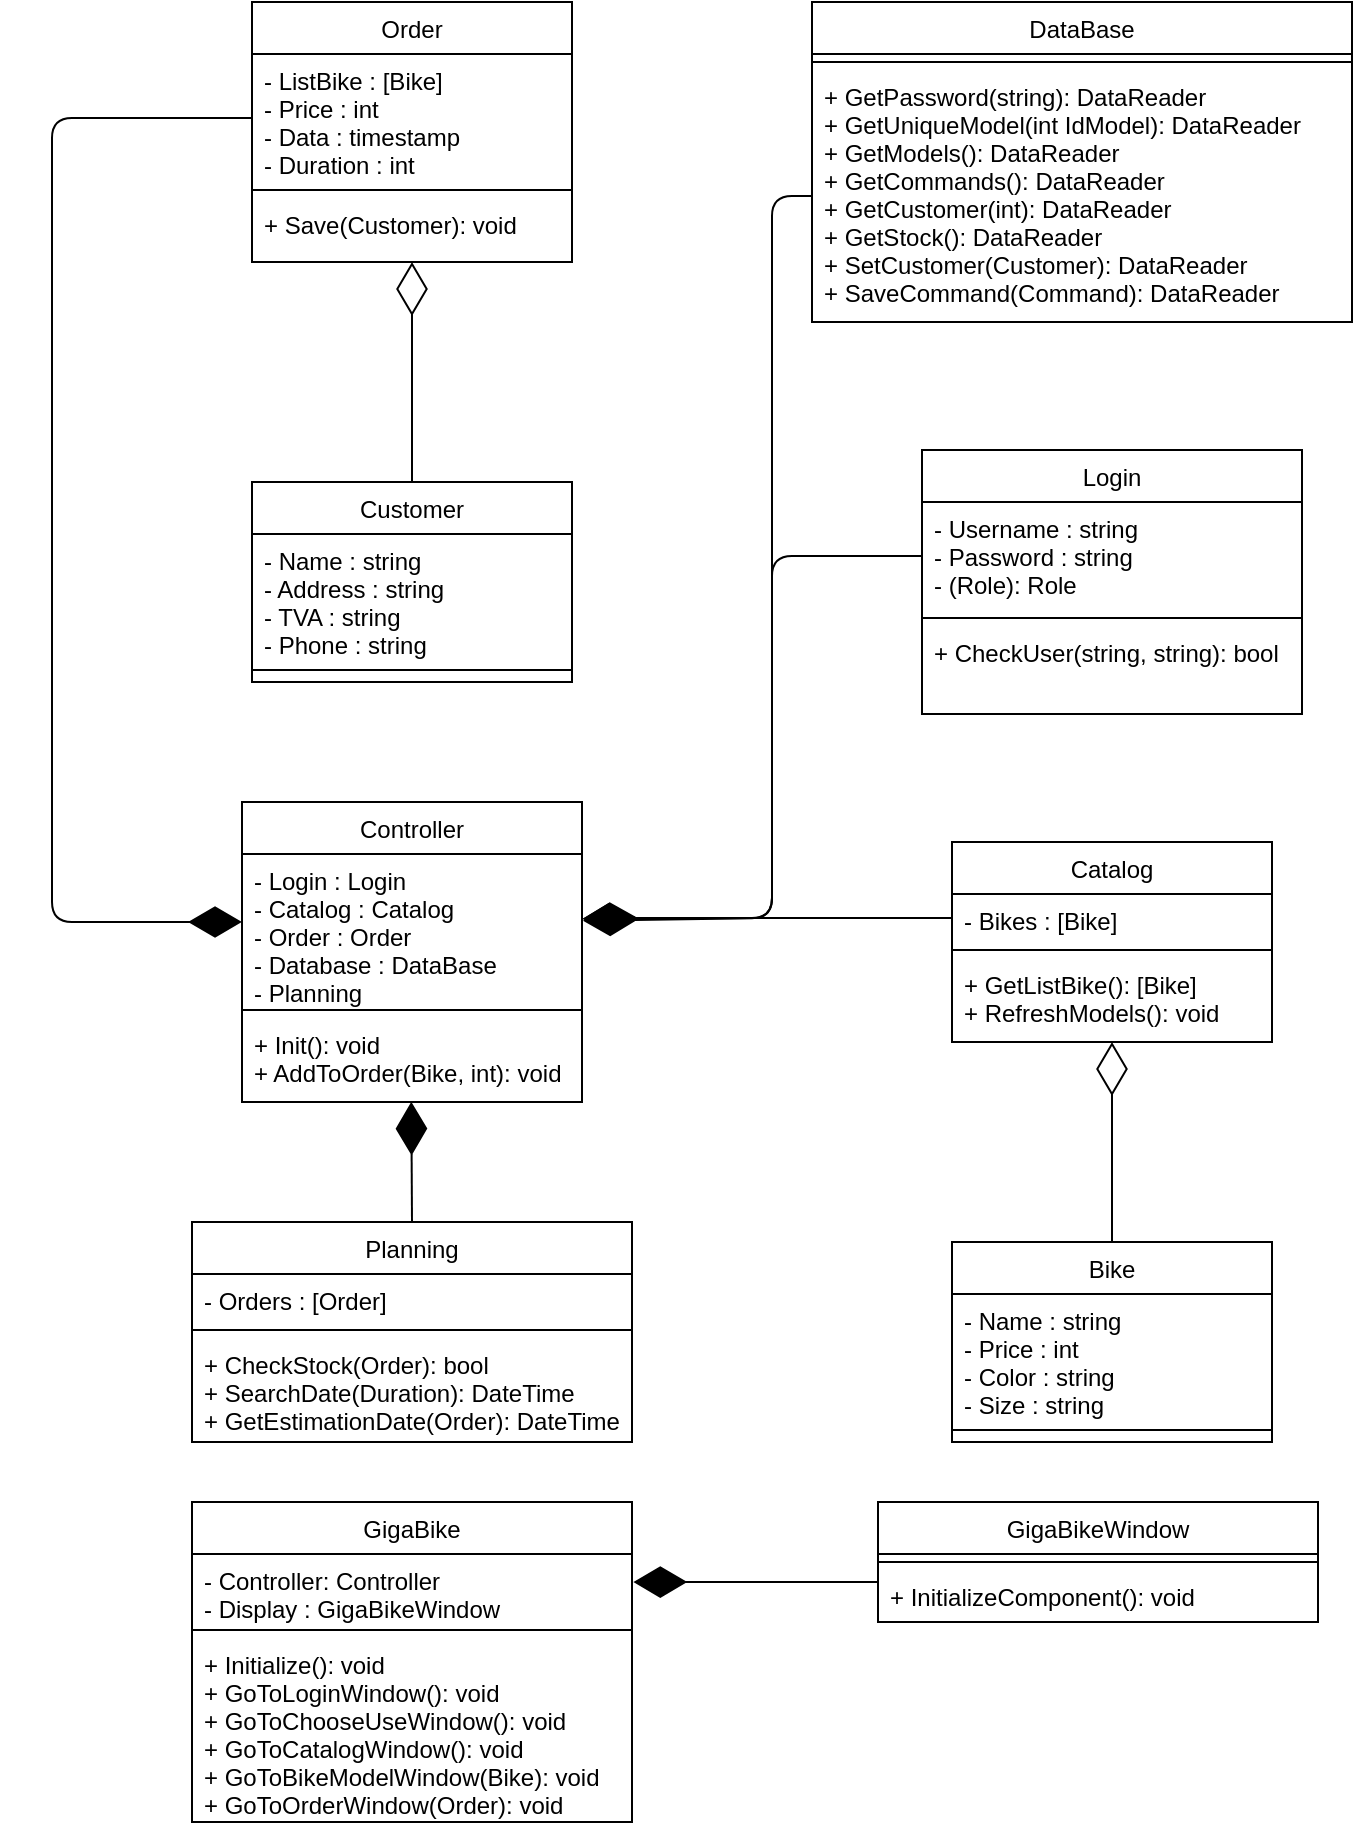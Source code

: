 <mxfile version="13.9.9" type="device"><diagram id="C5RBs43oDa-KdzZeNtuy" name="Page-1"><mxGraphModel dx="868" dy="510" grid="1" gridSize="10" guides="1" tooltips="1" connect="1" arrows="1" fold="1" page="1" pageScale="1" pageWidth="827" pageHeight="1169" math="0" shadow="0"><root><mxCell id="WIyWlLk6GJQsqaUBKTNV-0"/><mxCell id="WIyWlLk6GJQsqaUBKTNV-1" parent="WIyWlLk6GJQsqaUBKTNV-0"/><mxCell id="zkfFHV4jXpPFQw0GAbJ--0" value="Order" style="swimlane;fontStyle=0;align=center;verticalAlign=top;childLayout=stackLayout;horizontal=1;startSize=26;horizontalStack=0;resizeParent=1;resizeLast=0;collapsible=1;marginBottom=0;rounded=0;shadow=0;strokeWidth=1;" parent="WIyWlLk6GJQsqaUBKTNV-1" vertex="1"><mxGeometry x="220" y="20" width="160" height="130" as="geometry"><mxRectangle x="230" y="140" width="160" height="26" as="alternateBounds"/></mxGeometry></mxCell><mxCell id="zkfFHV4jXpPFQw0GAbJ--1" value="- ListBike : [Bike]&#10;- Price : int&#10;- Data : timestamp&#10;- Duration : int" style="text;align=left;verticalAlign=top;spacingLeft=4;spacingRight=4;overflow=hidden;rotatable=0;points=[[0,0.5],[1,0.5]];portConstraint=eastwest;" parent="zkfFHV4jXpPFQw0GAbJ--0" vertex="1"><mxGeometry y="26" width="160" height="64" as="geometry"/></mxCell><mxCell id="zkfFHV4jXpPFQw0GAbJ--4" value="" style="line;html=1;strokeWidth=1;align=left;verticalAlign=middle;spacingTop=-1;spacingLeft=3;spacingRight=3;rotatable=0;labelPosition=right;points=[];portConstraint=eastwest;" parent="zkfFHV4jXpPFQw0GAbJ--0" vertex="1"><mxGeometry y="90" width="160" height="8" as="geometry"/></mxCell><mxCell id="ZsbEfw2_zw6mCOXpw0YS-1" value="+ Save(Customer): void" style="text;align=left;verticalAlign=top;spacingLeft=4;spacingRight=4;overflow=hidden;rotatable=0;points=[[0,0.5],[1,0.5]];portConstraint=eastwest;" parent="zkfFHV4jXpPFQw0GAbJ--0" vertex="1"><mxGeometry y="98" width="160" height="30" as="geometry"/></mxCell><mxCell id="zkfFHV4jXpPFQw0GAbJ--6" value="Customer" style="swimlane;fontStyle=0;align=center;verticalAlign=top;childLayout=stackLayout;horizontal=1;startSize=26;horizontalStack=0;resizeParent=1;resizeLast=0;collapsible=1;marginBottom=0;rounded=0;shadow=0;strokeWidth=1;" parent="WIyWlLk6GJQsqaUBKTNV-1" vertex="1"><mxGeometry x="220" y="260" width="160" height="100" as="geometry"><mxRectangle x="130" y="380" width="160" height="26" as="alternateBounds"/></mxGeometry></mxCell><mxCell id="zkfFHV4jXpPFQw0GAbJ--7" value="- Name : string&#10;- Address : string&#10;- TVA : string&#10;- Phone : string" style="text;align=left;verticalAlign=top;spacingLeft=4;spacingRight=4;overflow=hidden;rotatable=0;points=[[0,0.5],[1,0.5]];portConstraint=eastwest;" parent="zkfFHV4jXpPFQw0GAbJ--6" vertex="1"><mxGeometry y="26" width="160" height="64" as="geometry"/></mxCell><mxCell id="zkfFHV4jXpPFQw0GAbJ--9" value="" style="line;html=1;strokeWidth=1;align=left;verticalAlign=middle;spacingTop=-1;spacingLeft=3;spacingRight=3;rotatable=0;labelPosition=right;points=[];portConstraint=eastwest;" parent="zkfFHV4jXpPFQw0GAbJ--6" vertex="1"><mxGeometry y="90" width="160" height="8" as="geometry"/></mxCell><mxCell id="zkfFHV4jXpPFQw0GAbJ--13" value="Login" style="swimlane;fontStyle=0;align=center;verticalAlign=top;childLayout=stackLayout;horizontal=1;startSize=26;horizontalStack=0;resizeParent=1;resizeLast=0;collapsible=1;marginBottom=0;rounded=0;shadow=0;strokeWidth=1;" parent="WIyWlLk6GJQsqaUBKTNV-1" vertex="1"><mxGeometry x="555" y="244" width="190" height="132" as="geometry"><mxRectangle x="340" y="380" width="170" height="26" as="alternateBounds"/></mxGeometry></mxCell><mxCell id="zkfFHV4jXpPFQw0GAbJ--14" value="- Username : string&#10;- Password : string&#10;- (Role): Role" style="text;align=left;verticalAlign=top;spacingLeft=4;spacingRight=4;overflow=hidden;rotatable=0;points=[[0,0.5],[1,0.5]];portConstraint=eastwest;" parent="zkfFHV4jXpPFQw0GAbJ--13" vertex="1"><mxGeometry y="26" width="190" height="54" as="geometry"/></mxCell><mxCell id="zkfFHV4jXpPFQw0GAbJ--15" value="" style="line;html=1;strokeWidth=1;align=left;verticalAlign=middle;spacingTop=-1;spacingLeft=3;spacingRight=3;rotatable=0;labelPosition=right;points=[];portConstraint=eastwest;" parent="zkfFHV4jXpPFQw0GAbJ--13" vertex="1"><mxGeometry y="80" width="190" height="8" as="geometry"/></mxCell><mxCell id="ZsbEfw2_zw6mCOXpw0YS-6" value="+ CheckUser(string, string): bool" style="text;align=left;verticalAlign=top;spacingLeft=4;spacingRight=4;overflow=hidden;rotatable=0;points=[[0,0.5],[1,0.5]];portConstraint=eastwest;" parent="zkfFHV4jXpPFQw0GAbJ--13" vertex="1"><mxGeometry y="88" width="190" height="22" as="geometry"/></mxCell><mxCell id="zkfFHV4jXpPFQw0GAbJ--17" value="DataBase" style="swimlane;fontStyle=0;align=center;verticalAlign=top;childLayout=stackLayout;horizontal=1;startSize=26;horizontalStack=0;resizeParent=1;resizeLast=0;collapsible=1;marginBottom=0;rounded=0;shadow=0;strokeWidth=1;" parent="WIyWlLk6GJQsqaUBKTNV-1" vertex="1"><mxGeometry x="500" y="20" width="270" height="160" as="geometry"><mxRectangle x="550" y="140" width="160" height="26" as="alternateBounds"/></mxGeometry></mxCell><mxCell id="zkfFHV4jXpPFQw0GAbJ--23" value="" style="line;html=1;strokeWidth=1;align=left;verticalAlign=middle;spacingTop=-1;spacingLeft=3;spacingRight=3;rotatable=0;labelPosition=right;points=[];portConstraint=eastwest;" parent="zkfFHV4jXpPFQw0GAbJ--17" vertex="1"><mxGeometry y="26" width="270" height="8" as="geometry"/></mxCell><mxCell id="zkfFHV4jXpPFQw0GAbJ--24" value="+ GetPassword(string): DataReader&#10;+ GetUniqueModel(int IdModel): DataReader&#10;+ GetModels(): DataReader&#10;+ GetCommands(): DataReader&#10;+ GetCustomer(int): DataReader&#10;+ GetStock(): DataReader&#10;+ SetCustomer(Customer): DataReader&#10;+ SaveCommand(Command): DataReader" style="text;align=left;verticalAlign=top;spacingLeft=4;spacingRight=4;overflow=hidden;rotatable=0;points=[[0,0.5],[1,0.5]];portConstraint=eastwest;" parent="zkfFHV4jXpPFQw0GAbJ--17" vertex="1"><mxGeometry y="34" width="270" height="126" as="geometry"/></mxCell><mxCell id="QDqaS3SxvwUsBoXlQpis-1" value="" style="endArrow=diamondThin;endFill=0;endSize=24;html=1;exitX=0.5;exitY=0;exitDx=0;exitDy=0;entryX=0.5;entryY=1;entryDx=0;entryDy=0;" parent="WIyWlLk6GJQsqaUBKTNV-1" source="zkfFHV4jXpPFQw0GAbJ--6" target="zkfFHV4jXpPFQw0GAbJ--0" edge="1"><mxGeometry width="160" relative="1" as="geometry"><mxPoint x="380" y="370" as="sourcePoint"/><mxPoint x="540" y="370" as="targetPoint"/></mxGeometry></mxCell><mxCell id="ZsbEfw2_zw6mCOXpw0YS-2" value="Catalog" style="swimlane;fontStyle=0;align=center;verticalAlign=top;childLayout=stackLayout;horizontal=1;startSize=26;horizontalStack=0;resizeParent=1;resizeLast=0;collapsible=1;marginBottom=0;rounded=0;shadow=0;strokeWidth=1;" parent="WIyWlLk6GJQsqaUBKTNV-1" vertex="1"><mxGeometry x="570" y="440" width="160" height="100" as="geometry"><mxRectangle x="130" y="380" width="160" height="26" as="alternateBounds"/></mxGeometry></mxCell><mxCell id="ZsbEfw2_zw6mCOXpw0YS-3" value="- Bikes : [Bike]" style="text;align=left;verticalAlign=top;spacingLeft=4;spacingRight=4;overflow=hidden;rotatable=0;points=[[0,0.5],[1,0.5]];portConstraint=eastwest;" parent="ZsbEfw2_zw6mCOXpw0YS-2" vertex="1"><mxGeometry y="26" width="160" height="24" as="geometry"/></mxCell><mxCell id="ZsbEfw2_zw6mCOXpw0YS-4" value="" style="line;html=1;strokeWidth=1;align=left;verticalAlign=middle;spacingTop=-1;spacingLeft=3;spacingRight=3;rotatable=0;labelPosition=right;points=[];portConstraint=eastwest;" parent="ZsbEfw2_zw6mCOXpw0YS-2" vertex="1"><mxGeometry y="50" width="160" height="8" as="geometry"/></mxCell><mxCell id="ZsbEfw2_zw6mCOXpw0YS-5" value="+ GetListBike(): [Bike]&#10;+ RefreshModels(): void" style="text;align=left;verticalAlign=top;spacingLeft=4;spacingRight=4;overflow=hidden;rotatable=0;points=[[0,0.5],[1,0.5]];portConstraint=eastwest;" parent="ZsbEfw2_zw6mCOXpw0YS-2" vertex="1"><mxGeometry y="58" width="160" height="42" as="geometry"/></mxCell><mxCell id="ZsbEfw2_zw6mCOXpw0YS-7" value="Bike" style="swimlane;fontStyle=0;align=center;verticalAlign=top;childLayout=stackLayout;horizontal=1;startSize=26;horizontalStack=0;resizeParent=1;resizeLast=0;collapsible=1;marginBottom=0;rounded=0;shadow=0;strokeWidth=1;" parent="WIyWlLk6GJQsqaUBKTNV-1" vertex="1"><mxGeometry x="570" y="640" width="160" height="100" as="geometry"><mxRectangle x="130" y="380" width="160" height="26" as="alternateBounds"/></mxGeometry></mxCell><mxCell id="ZsbEfw2_zw6mCOXpw0YS-8" value="- Name : string&#10;- Price : int&#10;- Color : string&#10;- Size : string" style="text;align=left;verticalAlign=top;spacingLeft=4;spacingRight=4;overflow=hidden;rotatable=0;points=[[0,0.5],[1,0.5]];portConstraint=eastwest;" parent="ZsbEfw2_zw6mCOXpw0YS-7" vertex="1"><mxGeometry y="26" width="160" height="64" as="geometry"/></mxCell><mxCell id="ZsbEfw2_zw6mCOXpw0YS-9" value="" style="line;html=1;strokeWidth=1;align=left;verticalAlign=middle;spacingTop=-1;spacingLeft=3;spacingRight=3;rotatable=0;labelPosition=right;points=[];portConstraint=eastwest;" parent="ZsbEfw2_zw6mCOXpw0YS-7" vertex="1"><mxGeometry y="90" width="160" height="8" as="geometry"/></mxCell><mxCell id="ZsbEfw2_zw6mCOXpw0YS-11" value="Controller" style="swimlane;fontStyle=0;align=center;verticalAlign=top;childLayout=stackLayout;horizontal=1;startSize=26;horizontalStack=0;resizeParent=1;resizeLast=0;collapsible=1;marginBottom=0;rounded=0;shadow=0;strokeWidth=1;" parent="WIyWlLk6GJQsqaUBKTNV-1" vertex="1"><mxGeometry x="215" y="420" width="170" height="150" as="geometry"><mxRectangle x="130" y="380" width="160" height="26" as="alternateBounds"/></mxGeometry></mxCell><mxCell id="ZsbEfw2_zw6mCOXpw0YS-12" value="- Login : Login&#10;- Catalog : Catalog&#10;- Order : Order&#10;- Database : DataBase&#10;- Planning" style="text;align=left;verticalAlign=top;spacingLeft=4;spacingRight=4;overflow=hidden;rotatable=0;points=[[0,0.5],[1,0.5]];portConstraint=eastwest;" parent="ZsbEfw2_zw6mCOXpw0YS-11" vertex="1"><mxGeometry y="26" width="170" height="74" as="geometry"/></mxCell><mxCell id="ZsbEfw2_zw6mCOXpw0YS-13" value="" style="line;html=1;strokeWidth=1;align=left;verticalAlign=middle;spacingTop=-1;spacingLeft=3;spacingRight=3;rotatable=0;labelPosition=right;points=[];portConstraint=eastwest;" parent="ZsbEfw2_zw6mCOXpw0YS-11" vertex="1"><mxGeometry y="100" width="170" height="8" as="geometry"/></mxCell><mxCell id="ZsbEfw2_zw6mCOXpw0YS-14" value="+ Init(): void&#10;+ AddToOrder(Bike, int): void" style="text;align=left;verticalAlign=top;spacingLeft=4;spacingRight=4;overflow=hidden;rotatable=0;points=[[0,0.5],[1,0.5]];portConstraint=eastwest;" parent="ZsbEfw2_zw6mCOXpw0YS-11" vertex="1"><mxGeometry y="108" width="170" height="42" as="geometry"/></mxCell><mxCell id="ZsbEfw2_zw6mCOXpw0YS-15" value="GigaBike" style="swimlane;fontStyle=0;align=center;verticalAlign=top;childLayout=stackLayout;horizontal=1;startSize=26;horizontalStack=0;resizeParent=1;resizeLast=0;collapsible=1;marginBottom=0;rounded=0;shadow=0;strokeWidth=1;" parent="WIyWlLk6GJQsqaUBKTNV-1" vertex="1"><mxGeometry x="190" y="770" width="220" height="160" as="geometry"><mxRectangle x="130" y="380" width="160" height="26" as="alternateBounds"/></mxGeometry></mxCell><mxCell id="ZsbEfw2_zw6mCOXpw0YS-16" value="- Controller: Controller&#10;- Display : GigaBikeWindow" style="text;align=left;verticalAlign=top;spacingLeft=4;spacingRight=4;overflow=hidden;rotatable=0;points=[[0,0.5],[1,0.5]];portConstraint=eastwest;" parent="ZsbEfw2_zw6mCOXpw0YS-15" vertex="1"><mxGeometry y="26" width="220" height="34" as="geometry"/></mxCell><mxCell id="ZsbEfw2_zw6mCOXpw0YS-17" value="" style="line;html=1;strokeWidth=1;align=left;verticalAlign=middle;spacingTop=-1;spacingLeft=3;spacingRight=3;rotatable=0;labelPosition=right;points=[];portConstraint=eastwest;" parent="ZsbEfw2_zw6mCOXpw0YS-15" vertex="1"><mxGeometry y="60" width="220" height="8" as="geometry"/></mxCell><mxCell id="ZsbEfw2_zw6mCOXpw0YS-18" value="+ Initialize(): void&#10;+ GoToLoginWindow(): void&#10;+ GoToChooseUseWindow(): void&#10;+ GoToCatalogWindow(): void&#10;+ GoToBikeModelWindow(Bike): void&#10;+ GoToOrderWindow(Order): void&#10;" style="text;align=left;verticalAlign=top;spacingLeft=4;spacingRight=4;overflow=hidden;rotatable=0;points=[[0,0.5],[1,0.5]];portConstraint=eastwest;" parent="ZsbEfw2_zw6mCOXpw0YS-15" vertex="1"><mxGeometry y="68" width="220" height="92" as="geometry"/></mxCell><mxCell id="ZsbEfw2_zw6mCOXpw0YS-19" value="GigaBikeWindow" style="swimlane;fontStyle=0;align=center;verticalAlign=top;childLayout=stackLayout;horizontal=1;startSize=26;horizontalStack=0;resizeParent=1;resizeLast=0;collapsible=1;marginBottom=0;rounded=0;shadow=0;strokeWidth=1;" parent="WIyWlLk6GJQsqaUBKTNV-1" vertex="1"><mxGeometry x="533" y="770" width="220" height="60" as="geometry"><mxRectangle x="130" y="380" width="160" height="26" as="alternateBounds"/></mxGeometry></mxCell><mxCell id="ZsbEfw2_zw6mCOXpw0YS-21" value="" style="line;html=1;strokeWidth=1;align=left;verticalAlign=middle;spacingTop=-1;spacingLeft=3;spacingRight=3;rotatable=0;labelPosition=right;points=[];portConstraint=eastwest;" parent="ZsbEfw2_zw6mCOXpw0YS-19" vertex="1"><mxGeometry y="26" width="220" height="8" as="geometry"/></mxCell><mxCell id="ZsbEfw2_zw6mCOXpw0YS-22" value="+ InitializeComponent(): void" style="text;align=left;verticalAlign=top;spacingLeft=4;spacingRight=4;overflow=hidden;rotatable=0;points=[[0,0.5],[1,0.5]];portConstraint=eastwest;" parent="ZsbEfw2_zw6mCOXpw0YS-19" vertex="1"><mxGeometry y="34" width="220" height="26" as="geometry"/></mxCell><mxCell id="ZsbEfw2_zw6mCOXpw0YS-24" value="" style="endArrow=diamondThin;endFill=1;endSize=24;html=1;entryX=1.003;entryY=0.412;entryDx=0;entryDy=0;exitX=0;exitY=0.231;exitDx=0;exitDy=0;exitPerimeter=0;entryPerimeter=0;" parent="WIyWlLk6GJQsqaUBKTNV-1" source="ZsbEfw2_zw6mCOXpw0YS-22" target="ZsbEfw2_zw6mCOXpw0YS-16" edge="1"><mxGeometry width="160" relative="1" as="geometry"><mxPoint x="533" y="773" as="sourcePoint"/><mxPoint x="574" y="856" as="targetPoint"/></mxGeometry></mxCell><mxCell id="ZsbEfw2_zw6mCOXpw0YS-26" value="" style="endArrow=diamondThin;endFill=1;endSize=24;html=1;entryX=1.003;entryY=0.451;entryDx=0;entryDy=0;exitX=0;exitY=0.5;exitDx=0;exitDy=0;entryPerimeter=0;" parent="WIyWlLk6GJQsqaUBKTNV-1" source="zkfFHV4jXpPFQw0GAbJ--14" target="ZsbEfw2_zw6mCOXpw0YS-12" edge="1"><mxGeometry width="160" relative="1" as="geometry"><mxPoint x="320" y="320" as="sourcePoint"/><mxPoint x="480" y="320" as="targetPoint"/><Array as="points"><mxPoint x="480" y="297"/><mxPoint x="480" y="478"/></Array></mxGeometry></mxCell><mxCell id="ZsbEfw2_zw6mCOXpw0YS-27" value="" style="endArrow=diamondThin;endFill=1;endSize=24;html=1;entryX=1.001;entryY=0.438;entryDx=0;entryDy=0;exitX=0;exitY=0.5;exitDx=0;exitDy=0;entryPerimeter=0;" parent="WIyWlLk6GJQsqaUBKTNV-1" source="ZsbEfw2_zw6mCOXpw0YS-3" target="ZsbEfw2_zw6mCOXpw0YS-12" edge="1"><mxGeometry width="160" relative="1" as="geometry"><mxPoint x="320" y="320" as="sourcePoint"/><mxPoint x="480" y="320" as="targetPoint"/><Array as="points"><mxPoint x="480" y="478"/></Array></mxGeometry></mxCell><mxCell id="ZsbEfw2_zw6mCOXpw0YS-28" value="" style="endArrow=diamondThin;endFill=1;endSize=24;html=1;exitX=0;exitY=0.5;exitDx=0;exitDy=0;entryX=1.003;entryY=0.436;entryDx=0;entryDy=0;entryPerimeter=0;" parent="WIyWlLk6GJQsqaUBKTNV-1" source="zkfFHV4jXpPFQw0GAbJ--24" target="ZsbEfw2_zw6mCOXpw0YS-12" edge="1"><mxGeometry width="160" relative="1" as="geometry"><mxPoint x="595" y="260" as="sourcePoint"/><mxPoint x="387" y="478" as="targetPoint"/><Array as="points"><mxPoint x="480" y="117"/><mxPoint x="480" y="478"/><mxPoint x="400" y="478"/></Array></mxGeometry></mxCell><mxCell id="ZsbEfw2_zw6mCOXpw0YS-29" value="" style="endArrow=diamondThin;endFill=1;endSize=24;html=1;exitX=0;exitY=0.5;exitDx=0;exitDy=0;" parent="WIyWlLk6GJQsqaUBKTNV-1" source="zkfFHV4jXpPFQw0GAbJ--1" edge="1"><mxGeometry width="160" relative="1" as="geometry"><mxPoint x="140" y="220" as="sourcePoint"/><mxPoint x="215" y="480" as="targetPoint"/><Array as="points"><mxPoint x="120" y="78"/><mxPoint x="120" y="480"/></Array></mxGeometry></mxCell><mxCell id="ZsbEfw2_zw6mCOXpw0YS-30" value="" style="endArrow=diamondThin;endFill=0;endSize=24;html=1;entryX=0.5;entryY=1;entryDx=0;entryDy=0;" parent="WIyWlLk6GJQsqaUBKTNV-1" source="ZsbEfw2_zw6mCOXpw0YS-7" target="ZsbEfw2_zw6mCOXpw0YS-2" edge="1"><mxGeometry width="160" relative="1" as="geometry"><mxPoint x="410" y="550" as="sourcePoint"/><mxPoint x="660" y="570" as="targetPoint"/></mxGeometry></mxCell><mxCell id="ZsbEfw2_zw6mCOXpw0YS-31" value="Planning" style="swimlane;fontStyle=0;align=center;verticalAlign=top;childLayout=stackLayout;horizontal=1;startSize=26;horizontalStack=0;resizeParent=1;resizeLast=0;collapsible=1;marginBottom=0;rounded=0;shadow=0;strokeWidth=1;" parent="WIyWlLk6GJQsqaUBKTNV-1" vertex="1"><mxGeometry x="190" y="630" width="220" height="110" as="geometry"><mxRectangle x="130" y="380" width="160" height="26" as="alternateBounds"/></mxGeometry></mxCell><mxCell id="ZsbEfw2_zw6mCOXpw0YS-32" value="- Orders : [Order]" style="text;align=left;verticalAlign=top;spacingLeft=4;spacingRight=4;overflow=hidden;rotatable=0;points=[[0,0.5],[1,0.5]];portConstraint=eastwest;" parent="ZsbEfw2_zw6mCOXpw0YS-31" vertex="1"><mxGeometry y="26" width="220" height="24" as="geometry"/></mxCell><mxCell id="ZsbEfw2_zw6mCOXpw0YS-33" value="" style="line;html=1;strokeWidth=1;align=left;verticalAlign=middle;spacingTop=-1;spacingLeft=3;spacingRight=3;rotatable=0;labelPosition=right;points=[];portConstraint=eastwest;" parent="ZsbEfw2_zw6mCOXpw0YS-31" vertex="1"><mxGeometry y="50" width="220" height="8" as="geometry"/></mxCell><mxCell id="ZsbEfw2_zw6mCOXpw0YS-34" value="+ CheckStock(Order): bool&#10;+ SearchDate(Duration): DateTime&#10;+ GetEstimationDate(Order): DateTime" style="text;align=left;verticalAlign=top;spacingLeft=4;spacingRight=4;overflow=hidden;rotatable=0;points=[[0,0.5],[1,0.5]];portConstraint=eastwest;" parent="ZsbEfw2_zw6mCOXpw0YS-31" vertex="1"><mxGeometry y="58" width="220" height="52" as="geometry"/></mxCell><mxCell id="ZsbEfw2_zw6mCOXpw0YS-35" value="" style="endArrow=diamondThin;endFill=1;endSize=24;html=1;entryX=0.498;entryY=0.996;entryDx=0;entryDy=0;entryPerimeter=0;exitX=0.5;exitY=0;exitDx=0;exitDy=0;" parent="WIyWlLk6GJQsqaUBKTNV-1" source="ZsbEfw2_zw6mCOXpw0YS-31" target="ZsbEfw2_zw6mCOXpw0YS-14" edge="1"><mxGeometry width="160" relative="1" as="geometry"><mxPoint x="350" y="640" as="sourcePoint"/><mxPoint x="510" y="640" as="targetPoint"/></mxGeometry></mxCell></root></mxGraphModel></diagram></mxfile>